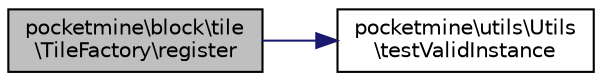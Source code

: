 digraph "pocketmine\block\tile\TileFactory\register"
{
 // INTERACTIVE_SVG=YES
 // LATEX_PDF_SIZE
  edge [fontname="Helvetica",fontsize="10",labelfontname="Helvetica",labelfontsize="10"];
  node [fontname="Helvetica",fontsize="10",shape=record];
  rankdir="LR";
  Node1 [label="pocketmine\\block\\tile\l\\TileFactory\\register",height=0.2,width=0.4,color="black", fillcolor="grey75", style="filled", fontcolor="black",tooltip=" "];
  Node1 -> Node2 [color="midnightblue",fontsize="10",style="solid",fontname="Helvetica"];
  Node2 [label="pocketmine\\utils\\Utils\l\\testValidInstance",height=0.2,width=0.4,color="black", fillcolor="white", style="filled",URL="$dc/d1a/classpocketmine_1_1utils_1_1_utils.html#a82b8d8de5245778093dd85feea8aee60",tooltip=" "];
}
